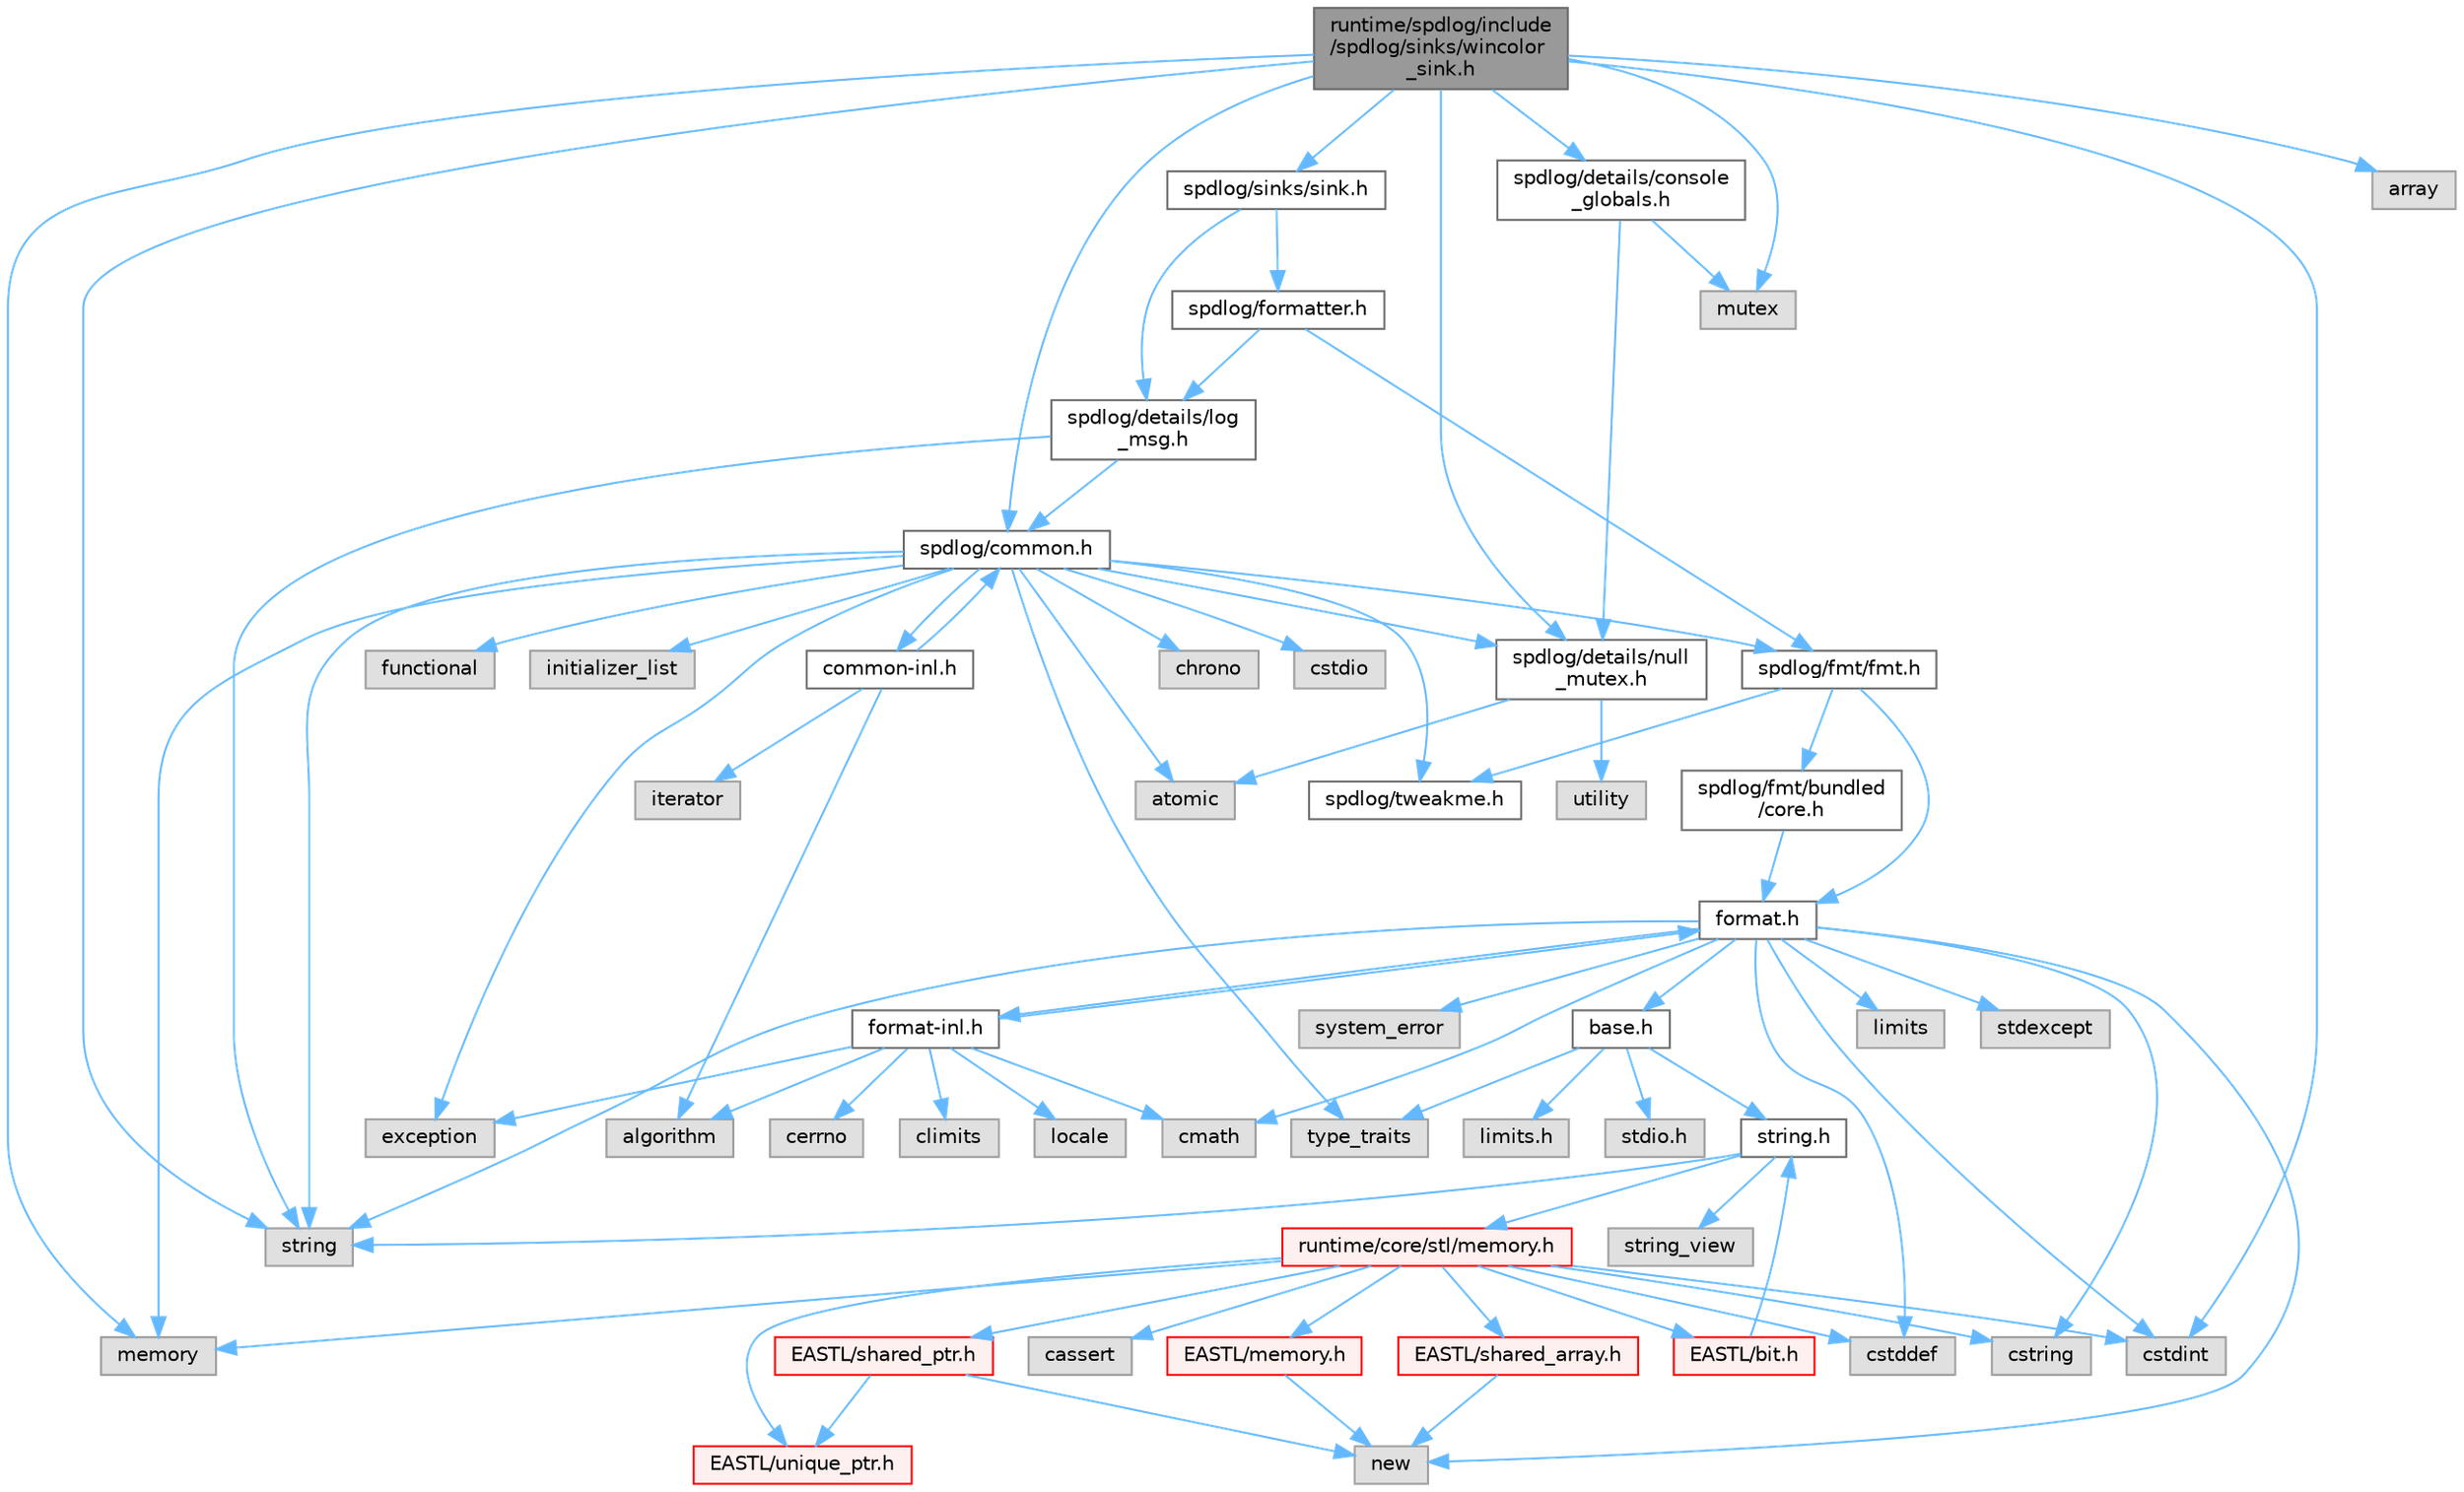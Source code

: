 digraph "runtime/spdlog/include/spdlog/sinks/wincolor_sink.h"
{
 // LATEX_PDF_SIZE
  bgcolor="transparent";
  edge [fontname=Helvetica,fontsize=10,labelfontname=Helvetica,labelfontsize=10];
  node [fontname=Helvetica,fontsize=10,shape=box,height=0.2,width=0.4];
  Node1 [id="Node000001",label="runtime/spdlog/include\l/spdlog/sinks/wincolor\l_sink.h",height=0.2,width=0.4,color="gray40", fillcolor="grey60", style="filled", fontcolor="black",tooltip=" "];
  Node1 -> Node2 [id="edge80_Node000001_Node000002",color="steelblue1",style="solid",tooltip=" "];
  Node2 [id="Node000002",label="spdlog/common.h",height=0.2,width=0.4,color="grey40", fillcolor="white", style="filled",URL="$common_8h.html",tooltip=" "];
  Node2 -> Node3 [id="edge81_Node000002_Node000003",color="steelblue1",style="solid",tooltip=" "];
  Node3 [id="Node000003",label="spdlog/details/null\l_mutex.h",height=0.2,width=0.4,color="grey40", fillcolor="white", style="filled",URL="$null__mutex_8h.html",tooltip=" "];
  Node3 -> Node4 [id="edge82_Node000003_Node000004",color="steelblue1",style="solid",tooltip=" "];
  Node4 [id="Node000004",label="atomic",height=0.2,width=0.4,color="grey60", fillcolor="#E0E0E0", style="filled",tooltip=" "];
  Node3 -> Node5 [id="edge83_Node000003_Node000005",color="steelblue1",style="solid",tooltip=" "];
  Node5 [id="Node000005",label="utility",height=0.2,width=0.4,color="grey60", fillcolor="#E0E0E0", style="filled",tooltip=" "];
  Node2 -> Node6 [id="edge84_Node000002_Node000006",color="steelblue1",style="solid",tooltip=" "];
  Node6 [id="Node000006",label="spdlog/tweakme.h",height=0.2,width=0.4,color="grey40", fillcolor="white", style="filled",URL="$tweakme_8h.html",tooltip=" "];
  Node2 -> Node4 [id="edge85_Node000002_Node000004",color="steelblue1",style="solid",tooltip=" "];
  Node2 -> Node7 [id="edge86_Node000002_Node000007",color="steelblue1",style="solid",tooltip=" "];
  Node7 [id="Node000007",label="chrono",height=0.2,width=0.4,color="grey60", fillcolor="#E0E0E0", style="filled",tooltip=" "];
  Node2 -> Node8 [id="edge87_Node000002_Node000008",color="steelblue1",style="solid",tooltip=" "];
  Node8 [id="Node000008",label="cstdio",height=0.2,width=0.4,color="grey60", fillcolor="#E0E0E0", style="filled",tooltip=" "];
  Node2 -> Node9 [id="edge88_Node000002_Node000009",color="steelblue1",style="solid",tooltip=" "];
  Node9 [id="Node000009",label="exception",height=0.2,width=0.4,color="grey60", fillcolor="#E0E0E0", style="filled",tooltip=" "];
  Node2 -> Node10 [id="edge89_Node000002_Node000010",color="steelblue1",style="solid",tooltip=" "];
  Node10 [id="Node000010",label="functional",height=0.2,width=0.4,color="grey60", fillcolor="#E0E0E0", style="filled",tooltip=" "];
  Node2 -> Node11 [id="edge90_Node000002_Node000011",color="steelblue1",style="solid",tooltip=" "];
  Node11 [id="Node000011",label="initializer_list",height=0.2,width=0.4,color="grey60", fillcolor="#E0E0E0", style="filled",tooltip=" "];
  Node2 -> Node12 [id="edge91_Node000002_Node000012",color="steelblue1",style="solid",tooltip=" "];
  Node12 [id="Node000012",label="memory",height=0.2,width=0.4,color="grey60", fillcolor="#E0E0E0", style="filled",tooltip=" "];
  Node2 -> Node13 [id="edge92_Node000002_Node000013",color="steelblue1",style="solid",tooltip=" "];
  Node13 [id="Node000013",label="string",height=0.2,width=0.4,color="grey60", fillcolor="#E0E0E0", style="filled",tooltip=" "];
  Node2 -> Node14 [id="edge93_Node000002_Node000014",color="steelblue1",style="solid",tooltip=" "];
  Node14 [id="Node000014",label="type_traits",height=0.2,width=0.4,color="grey60", fillcolor="#E0E0E0", style="filled",tooltip=" "];
  Node2 -> Node15 [id="edge94_Node000002_Node000015",color="steelblue1",style="solid",tooltip=" "];
  Node15 [id="Node000015",label="spdlog/fmt/fmt.h",height=0.2,width=0.4,color="grey40", fillcolor="white", style="filled",URL="$fmt_8h.html",tooltip=" "];
  Node15 -> Node6 [id="edge95_Node000015_Node000006",color="steelblue1",style="solid",tooltip=" "];
  Node15 -> Node16 [id="edge96_Node000015_Node000016",color="steelblue1",style="solid",tooltip=" "];
  Node16 [id="Node000016",label="spdlog/fmt/bundled\l/core.h",height=0.2,width=0.4,color="grey40", fillcolor="white", style="filled",URL="$core_8h.html",tooltip=" "];
  Node16 -> Node17 [id="edge97_Node000016_Node000017",color="steelblue1",style="solid",tooltip=" "];
  Node17 [id="Node000017",label="format.h",height=0.2,width=0.4,color="grey40", fillcolor="white", style="filled",URL="$spdlog_2include_2spdlog_2fmt_2bundled_2format_8h.html",tooltip=" "];
  Node17 -> Node18 [id="edge98_Node000017_Node000018",color="steelblue1",style="solid",tooltip=" "];
  Node18 [id="Node000018",label="base.h",height=0.2,width=0.4,color="grey40", fillcolor="white", style="filled",URL="$base_8h.html",tooltip=" "];
  Node18 -> Node19 [id="edge99_Node000018_Node000019",color="steelblue1",style="solid",tooltip=" "];
  Node19 [id="Node000019",label="limits.h",height=0.2,width=0.4,color="grey60", fillcolor="#E0E0E0", style="filled",tooltip=" "];
  Node18 -> Node20 [id="edge100_Node000018_Node000020",color="steelblue1",style="solid",tooltip=" "];
  Node20 [id="Node000020",label="stdio.h",height=0.2,width=0.4,color="grey60", fillcolor="#E0E0E0", style="filled",tooltip=" "];
  Node18 -> Node21 [id="edge101_Node000018_Node000021",color="steelblue1",style="solid",tooltip=" "];
  Node21 [id="Node000021",label="string.h",height=0.2,width=0.4,color="grey40", fillcolor="white", style="filled",URL="$string_8h.html",tooltip=" "];
  Node21 -> Node13 [id="edge102_Node000021_Node000013",color="steelblue1",style="solid",tooltip=" "];
  Node21 -> Node22 [id="edge103_Node000021_Node000022",color="steelblue1",style="solid",tooltip=" "];
  Node22 [id="Node000022",label="string_view",height=0.2,width=0.4,color="grey60", fillcolor="#E0E0E0", style="filled",tooltip=" "];
  Node21 -> Node23 [id="edge104_Node000021_Node000023",color="steelblue1",style="solid",tooltip=" "];
  Node23 [id="Node000023",label="runtime/core/stl/memory.h",height=0.2,width=0.4,color="red", fillcolor="#FFF0F0", style="filled",URL="$core_2stl_2memory_8h.html",tooltip=" "];
  Node23 -> Node24 [id="edge105_Node000023_Node000024",color="steelblue1",style="solid",tooltip=" "];
  Node24 [id="Node000024",label="cstddef",height=0.2,width=0.4,color="grey60", fillcolor="#E0E0E0", style="filled",tooltip=" "];
  Node23 -> Node25 [id="edge106_Node000023_Node000025",color="steelblue1",style="solid",tooltip=" "];
  Node25 [id="Node000025",label="cstdint",height=0.2,width=0.4,color="grey60", fillcolor="#E0E0E0", style="filled",tooltip=" "];
  Node23 -> Node26 [id="edge107_Node000023_Node000026",color="steelblue1",style="solid",tooltip=" "];
  Node26 [id="Node000026",label="cassert",height=0.2,width=0.4,color="grey60", fillcolor="#E0E0E0", style="filled",tooltip=" "];
  Node23 -> Node12 [id="edge108_Node000023_Node000012",color="steelblue1",style="solid",tooltip=" "];
  Node23 -> Node27 [id="edge109_Node000023_Node000027",color="steelblue1",style="solid",tooltip=" "];
  Node27 [id="Node000027",label="cstring",height=0.2,width=0.4,color="grey60", fillcolor="#E0E0E0", style="filled",tooltip=" "];
  Node23 -> Node28 [id="edge110_Node000023_Node000028",color="steelblue1",style="solid",tooltip=" "];
  Node28 [id="Node000028",label="EASTL/bit.h",height=0.2,width=0.4,color="red", fillcolor="#FFF0F0", style="filled",URL="$bit_8h.html",tooltip=" "];
  Node28 -> Node21 [id="edge111_Node000028_Node000021",color="steelblue1",style="solid",tooltip=" "];
  Node23 -> Node48 [id="edge112_Node000023_Node000048",color="steelblue1",style="solid",tooltip=" "];
  Node48 [id="Node000048",label="EASTL/memory.h",height=0.2,width=0.4,color="red", fillcolor="#FFF0F0", style="filled",URL="$_e_a_s_t_l_2include_2_e_a_s_t_l_2memory_8h.html",tooltip=" "];
  Node48 -> Node63 [id="edge113_Node000048_Node000063",color="steelblue1",style="solid",tooltip=" "];
  Node63 [id="Node000063",label="new",height=0.2,width=0.4,color="grey60", fillcolor="#E0E0E0", style="filled",tooltip=" "];
  Node23 -> Node75 [id="edge114_Node000023_Node000075",color="steelblue1",style="solid",tooltip=" "];
  Node75 [id="Node000075",label="EASTL/shared_array.h",height=0.2,width=0.4,color="red", fillcolor="#FFF0F0", style="filled",URL="$shared__array_8h.html",tooltip=" "];
  Node75 -> Node63 [id="edge115_Node000075_Node000063",color="steelblue1",style="solid",tooltip=" "];
  Node23 -> Node77 [id="edge116_Node000023_Node000077",color="steelblue1",style="solid",tooltip=" "];
  Node77 [id="Node000077",label="EASTL/unique_ptr.h",height=0.2,width=0.4,color="red", fillcolor="#FFF0F0", style="filled",URL="$unique__ptr_8h.html",tooltip=" "];
  Node23 -> Node80 [id="edge117_Node000023_Node000080",color="steelblue1",style="solid",tooltip=" "];
  Node80 [id="Node000080",label="EASTL/shared_ptr.h",height=0.2,width=0.4,color="red", fillcolor="#FFF0F0", style="filled",URL="$shared__ptr_8h.html",tooltip=" "];
  Node80 -> Node77 [id="edge118_Node000080_Node000077",color="steelblue1",style="solid",tooltip=" "];
  Node80 -> Node63 [id="edge119_Node000080_Node000063",color="steelblue1",style="solid",tooltip=" "];
  Node18 -> Node14 [id="edge120_Node000018_Node000014",color="steelblue1",style="solid",tooltip=" "];
  Node17 -> Node165 [id="edge121_Node000017_Node000165",color="steelblue1",style="solid",tooltip=" "];
  Node165 [id="Node000165",label="cmath",height=0.2,width=0.4,color="grey60", fillcolor="#E0E0E0", style="filled",tooltip=" "];
  Node17 -> Node24 [id="edge122_Node000017_Node000024",color="steelblue1",style="solid",tooltip=" "];
  Node17 -> Node25 [id="edge123_Node000017_Node000025",color="steelblue1",style="solid",tooltip=" "];
  Node17 -> Node27 [id="edge124_Node000017_Node000027",color="steelblue1",style="solid",tooltip=" "];
  Node17 -> Node166 [id="edge125_Node000017_Node000166",color="steelblue1",style="solid",tooltip=" "];
  Node166 [id="Node000166",label="limits",height=0.2,width=0.4,color="grey60", fillcolor="#E0E0E0", style="filled",tooltip=" "];
  Node17 -> Node63 [id="edge126_Node000017_Node000063",color="steelblue1",style="solid",tooltip=" "];
  Node17 -> Node167 [id="edge127_Node000017_Node000167",color="steelblue1",style="solid",tooltip=" "];
  Node167 [id="Node000167",label="stdexcept",height=0.2,width=0.4,color="grey60", fillcolor="#E0E0E0", style="filled",tooltip=" "];
  Node17 -> Node13 [id="edge128_Node000017_Node000013",color="steelblue1",style="solid",tooltip=" "];
  Node17 -> Node168 [id="edge129_Node000017_Node000168",color="steelblue1",style="solid",tooltip=" "];
  Node168 [id="Node000168",label="system_error",height=0.2,width=0.4,color="grey60", fillcolor="#E0E0E0", style="filled",tooltip=" "];
  Node17 -> Node169 [id="edge130_Node000017_Node000169",color="steelblue1",style="solid",tooltip=" "];
  Node169 [id="Node000169",label="format-inl.h",height=0.2,width=0.4,color="grey40", fillcolor="white", style="filled",URL="$format-inl_8h.html",tooltip=" "];
  Node169 -> Node170 [id="edge131_Node000169_Node000170",color="steelblue1",style="solid",tooltip=" "];
  Node170 [id="Node000170",label="algorithm",height=0.2,width=0.4,color="grey60", fillcolor="#E0E0E0", style="filled",tooltip=" "];
  Node169 -> Node171 [id="edge132_Node000169_Node000171",color="steelblue1",style="solid",tooltip=" "];
  Node171 [id="Node000171",label="cerrno",height=0.2,width=0.4,color="grey60", fillcolor="#E0E0E0", style="filled",tooltip=" "];
  Node169 -> Node172 [id="edge133_Node000169_Node000172",color="steelblue1",style="solid",tooltip=" "];
  Node172 [id="Node000172",label="climits",height=0.2,width=0.4,color="grey60", fillcolor="#E0E0E0", style="filled",tooltip=" "];
  Node169 -> Node165 [id="edge134_Node000169_Node000165",color="steelblue1",style="solid",tooltip=" "];
  Node169 -> Node9 [id="edge135_Node000169_Node000009",color="steelblue1",style="solid",tooltip=" "];
  Node169 -> Node17 [id="edge136_Node000169_Node000017",color="steelblue1",style="solid",tooltip=" "];
  Node169 -> Node173 [id="edge137_Node000169_Node000173",color="steelblue1",style="solid",tooltip=" "];
  Node173 [id="Node000173",label="locale",height=0.2,width=0.4,color="grey60", fillcolor="#E0E0E0", style="filled",tooltip=" "];
  Node15 -> Node17 [id="edge138_Node000015_Node000017",color="steelblue1",style="solid",tooltip=" "];
  Node2 -> Node174 [id="edge139_Node000002_Node000174",color="steelblue1",style="solid",tooltip=" "];
  Node174 [id="Node000174",label="common-inl.h",height=0.2,width=0.4,color="grey40", fillcolor="white", style="filled",URL="$common-inl_8h.html",tooltip=" "];
  Node174 -> Node2 [id="edge140_Node000174_Node000002",color="steelblue1",style="solid",tooltip=" "];
  Node174 -> Node170 [id="edge141_Node000174_Node000170",color="steelblue1",style="solid",tooltip=" "];
  Node174 -> Node175 [id="edge142_Node000174_Node000175",color="steelblue1",style="solid",tooltip=" "];
  Node175 [id="Node000175",label="iterator",height=0.2,width=0.4,color="grey60", fillcolor="#E0E0E0", style="filled",tooltip=" "];
  Node1 -> Node176 [id="edge143_Node000001_Node000176",color="steelblue1",style="solid",tooltip=" "];
  Node176 [id="Node000176",label="spdlog/details/console\l_globals.h",height=0.2,width=0.4,color="grey40", fillcolor="white", style="filled",URL="$console__globals_8h.html",tooltip=" "];
  Node176 -> Node177 [id="edge144_Node000176_Node000177",color="steelblue1",style="solid",tooltip=" "];
  Node177 [id="Node000177",label="mutex",height=0.2,width=0.4,color="grey60", fillcolor="#E0E0E0", style="filled",tooltip=" "];
  Node176 -> Node3 [id="edge145_Node000176_Node000003",color="steelblue1",style="solid",tooltip=" "];
  Node1 -> Node3 [id="edge146_Node000001_Node000003",color="steelblue1",style="solid",tooltip=" "];
  Node1 -> Node178 [id="edge147_Node000001_Node000178",color="steelblue1",style="solid",tooltip=" "];
  Node178 [id="Node000178",label="spdlog/sinks/sink.h",height=0.2,width=0.4,color="grey40", fillcolor="white", style="filled",URL="$sink_8h.html",tooltip=" "];
  Node178 -> Node179 [id="edge148_Node000178_Node000179",color="steelblue1",style="solid",tooltip=" "];
  Node179 [id="Node000179",label="spdlog/details/log\l_msg.h",height=0.2,width=0.4,color="grey40", fillcolor="white", style="filled",URL="$log__msg_8h.html",tooltip=" "];
  Node179 -> Node2 [id="edge149_Node000179_Node000002",color="steelblue1",style="solid",tooltip=" "];
  Node179 -> Node13 [id="edge150_Node000179_Node000013",color="steelblue1",style="solid",tooltip=" "];
  Node178 -> Node180 [id="edge151_Node000178_Node000180",color="steelblue1",style="solid",tooltip=" "];
  Node180 [id="Node000180",label="spdlog/formatter.h",height=0.2,width=0.4,color="grey40", fillcolor="white", style="filled",URL="$formatter_8h.html",tooltip=" "];
  Node180 -> Node179 [id="edge152_Node000180_Node000179",color="steelblue1",style="solid",tooltip=" "];
  Node180 -> Node15 [id="edge153_Node000180_Node000015",color="steelblue1",style="solid",tooltip=" "];
  Node1 -> Node162 [id="edge154_Node000001_Node000162",color="steelblue1",style="solid",tooltip=" "];
  Node162 [id="Node000162",label="array",height=0.2,width=0.4,color="grey60", fillcolor="#E0E0E0", style="filled",tooltip=" "];
  Node1 -> Node25 [id="edge155_Node000001_Node000025",color="steelblue1",style="solid",tooltip=" "];
  Node1 -> Node12 [id="edge156_Node000001_Node000012",color="steelblue1",style="solid",tooltip=" "];
  Node1 -> Node177 [id="edge157_Node000001_Node000177",color="steelblue1",style="solid",tooltip=" "];
  Node1 -> Node13 [id="edge158_Node000001_Node000013",color="steelblue1",style="solid",tooltip=" "];
}

